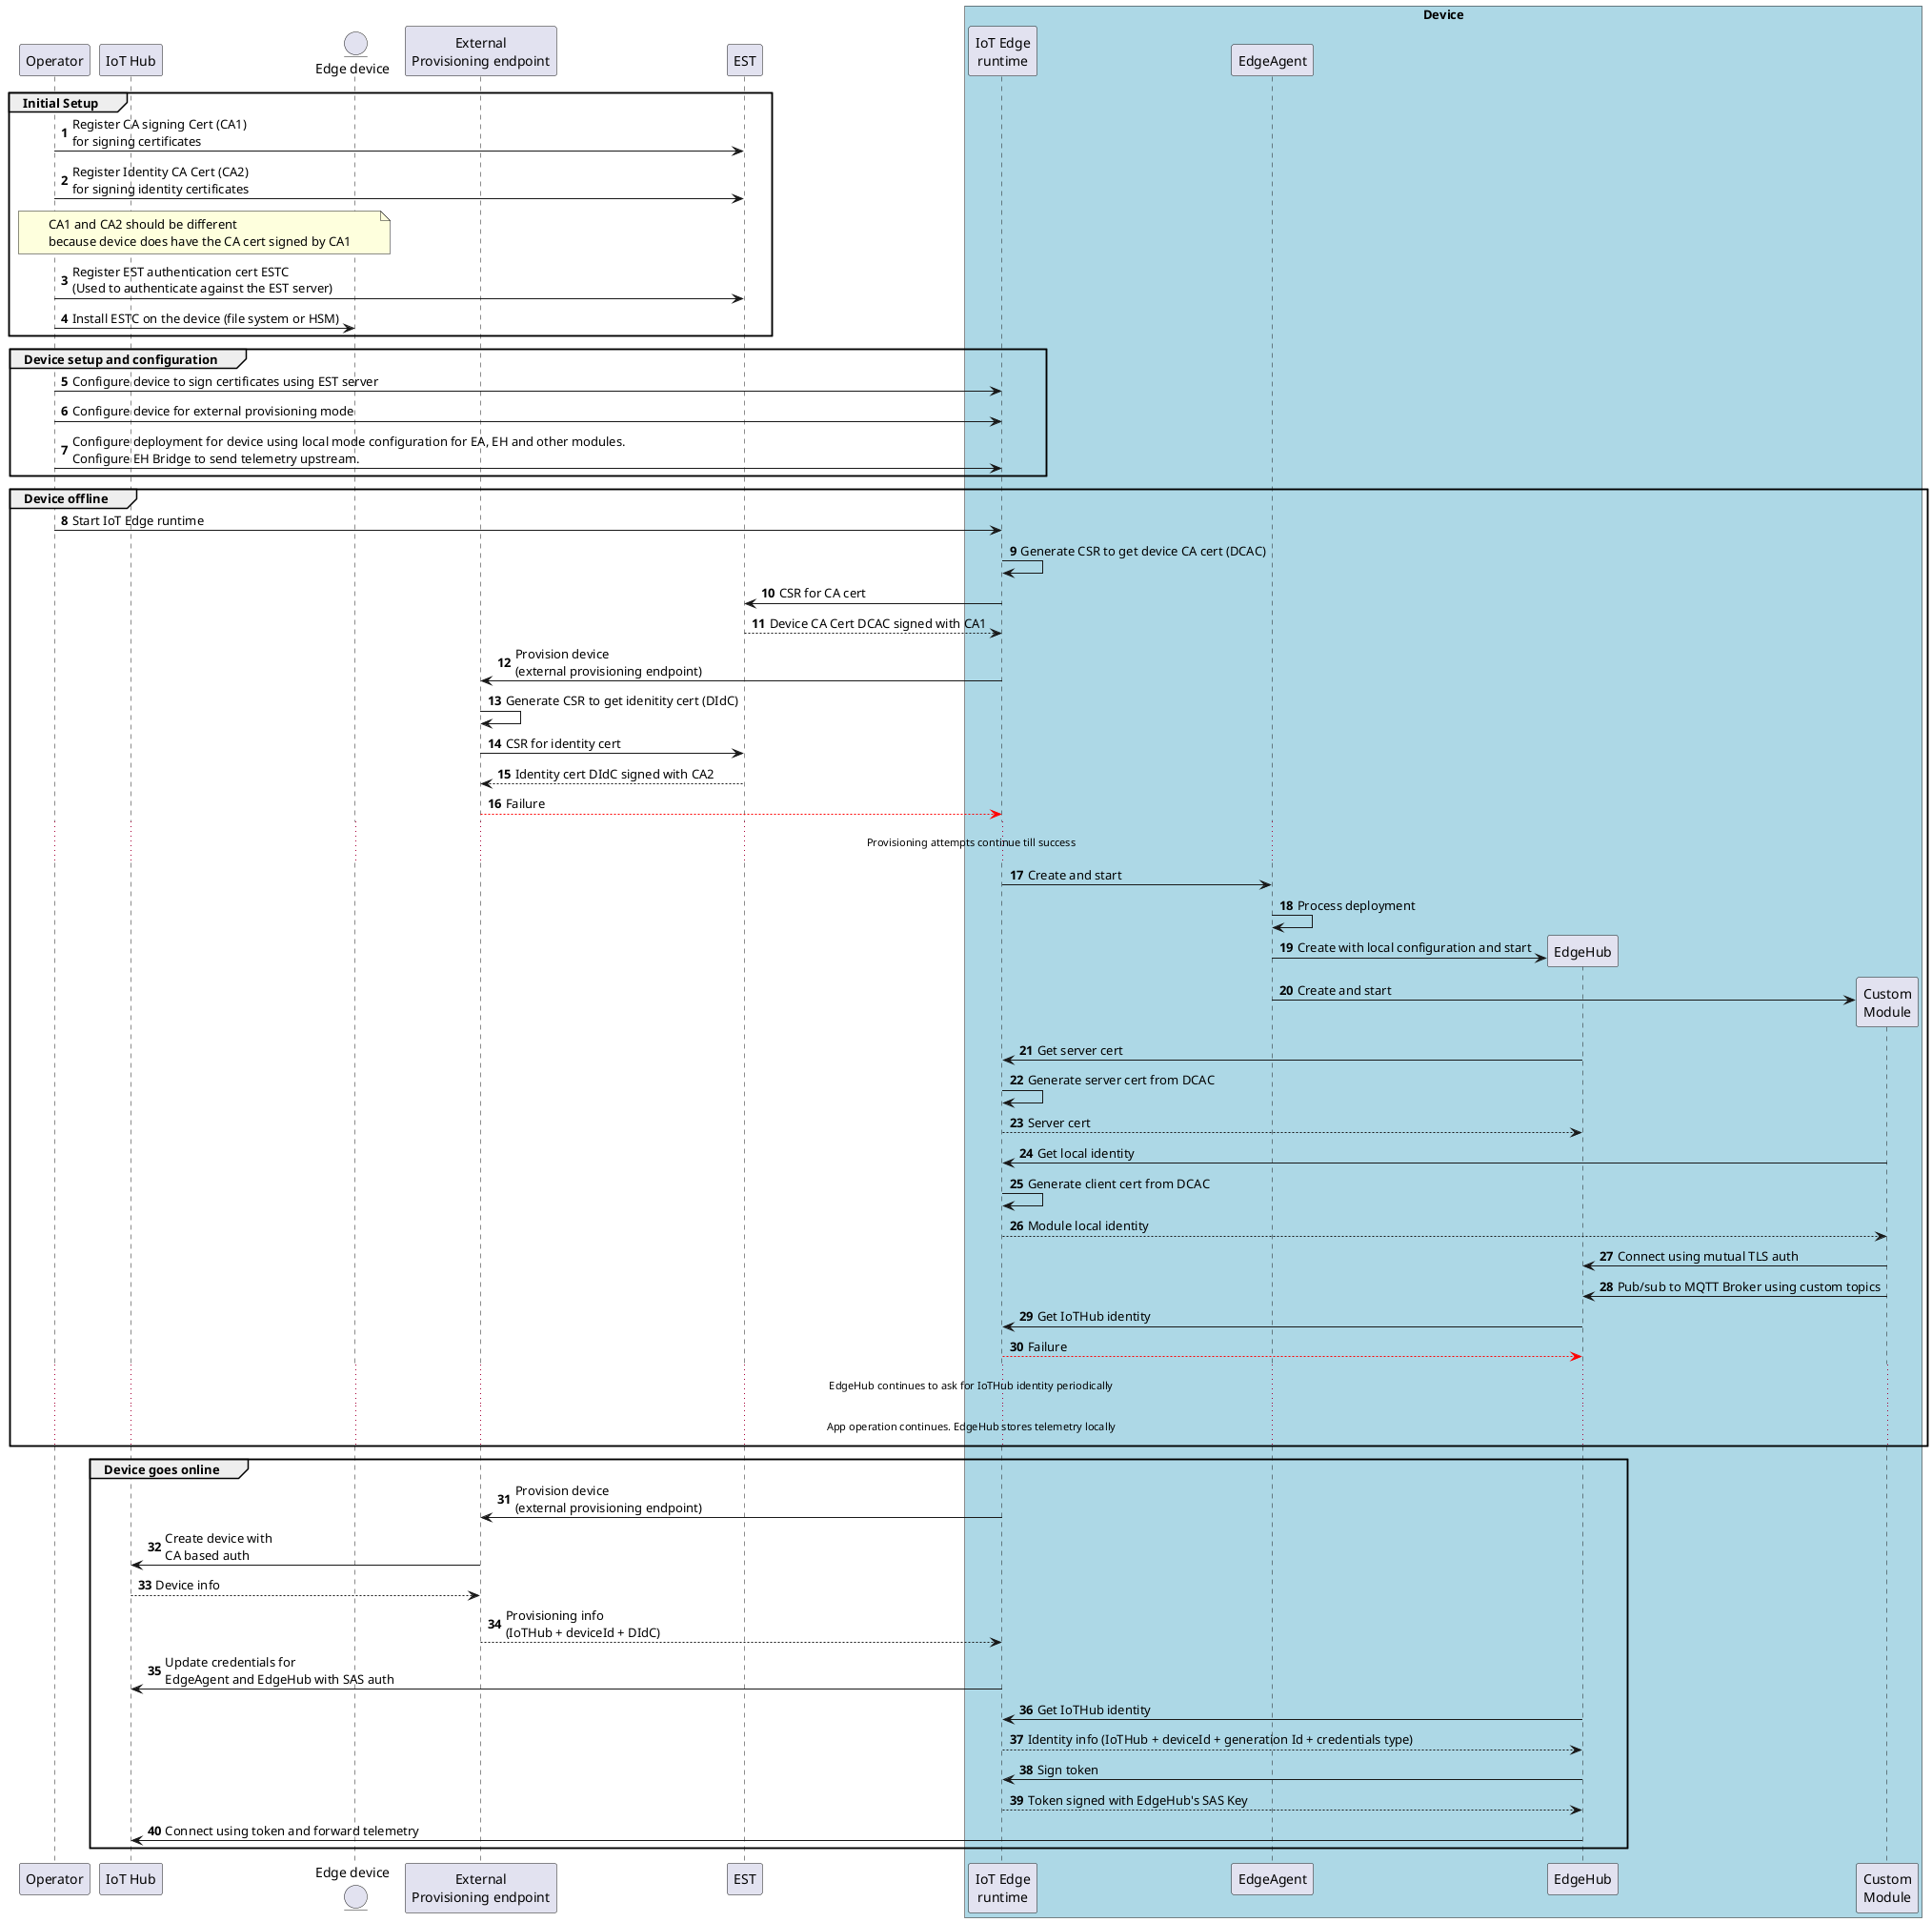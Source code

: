 @startuml
participant "Operator" as oem
participant "IoT Hub" as ih
entity "Edge device" as device
participant "External\nProvisioning endpoint" as ae
participant "EST" as est

box "Device" #LightBlue 
participant "IoT Edge\nruntime" as ie
participant "EdgeAgent" as ea
participant "EdgeHub" as eh
participant "Custom\nModule" as cm
end box 

autonumber 

group Initial Setup 
oem->est : Register CA signing Cert (CA1)\nfor signing certificates
oem->est : Register Identity CA Cert (CA2)\nfor signing identity certificates
note over oem, device: CA1 and CA2 should be different\nbecause device does have the CA cert signed by CA1
oem->est : Register EST authentication cert ESTC\n(Used to authenticate against the EST server)
oem->device : Install ESTC on the device (file system or HSM)
end 

group Device setup and configuration
oem->ie : Configure device to sign certificates using EST server
oem->ie : Configure device for external provisioning mode
oem->ie : Configure deployment for device using local mode configuration for EA, EH and other modules.\nConfigure EH Bridge to send telemetry upstream.
end

group Device offline
oem -> ie : Start IoT Edge runtime

ie -> ie : Generate CSR to get device CA cert (DCAC)
ie -> est : CSR for CA cert
return Device CA Cert DCAC signed with CA1

ie -> ae : Provision device\n(external provisioning endpoint)
ae -> ae : Generate CSR to get idenitity cert (DIdC)
ae -> est : CSR for identity cert
return Identity cert DIdC signed with CA2
ae -[#red]-> ie : Failure
... Provisioning attempts continue till success ... 

ie -> ea ** : Create and start
ea -> ea : Process deployment

ea -> eh ** : Create with local configuration and start
ea -> cm ** : Create and start

eh -> ie : Get server cert
ie -> ie : Generate server cert from DCAC
ie --> eh : Server cert

cm -> ie : Get local identity
ie -> ie : Generate client cert from DCAC
ie --> cm : Module local identity

cm -> eh : Connect using mutual TLS auth
cm -> eh : Pub/sub to MQTT Broker using custom topics

eh -> ie : Get IoTHub identity
ie -[#red]-> eh : Failure
... EdgeHub continues to ask for IoTHub identity periodically ... 

... App operation continues. EdgeHub stores telemetry locally ... 
end 

group Device goes online
ie -> ae : Provision device\n(external provisioning endpoint)
ae -> ih : Create device with\nCA based auth
return Device info
ae --> ie: Provisioning info\n(IoTHub + deviceId + DIdC)

ie -> ih : Update credentials for\nEdgeAgent and EdgeHub with SAS auth

eh -> ie : Get IoTHub identity
return Identity info (IoTHub + deviceId + generation Id + credentials type)
eh -> ie : Sign token 
return Token signed with EdgeHub's SAS Key
eh -> ih : Connect using token and forward telemetry
end
@enduml